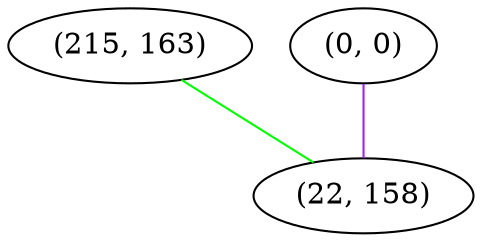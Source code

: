graph "" {
"(215, 163)";
"(0, 0)";
"(22, 158)";
"(215, 163)" -- "(22, 158)"  [color=green, key=0, weight=2];
"(0, 0)" -- "(22, 158)"  [color=purple, key=0, weight=4];
}
